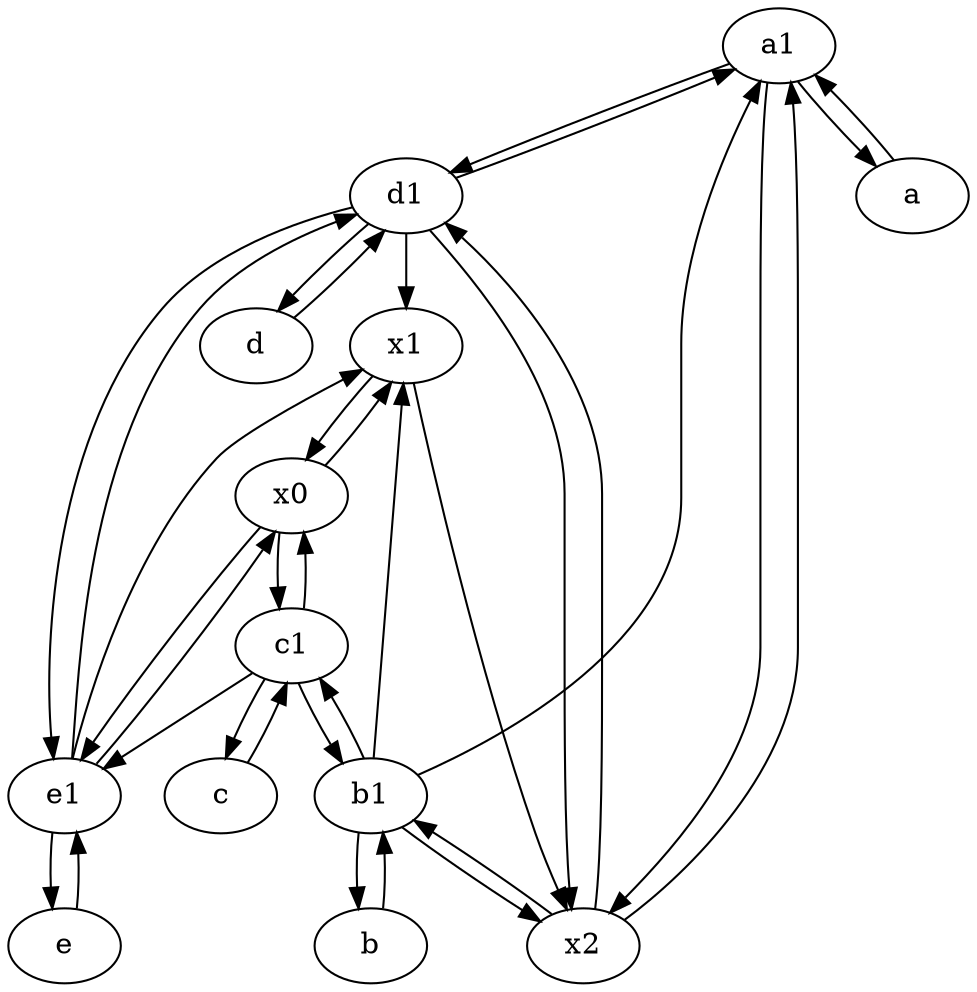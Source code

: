 digraph  {
	a1 [pos="40,15!"];
	d1 [pos="25,30!"];
	c1 [pos="30,15!"];
	b1 [pos="45,20!"];
	c [pos="20,10!"];
	b [pos="50,20!"];
	d [pos="20,30!"];
	e [pos="30,50!"];
	e1 [pos="25,45!"];
	x0;
	a [pos="40,10!"];
	x2;
	x1;
	b1 -> a1;
	c1 -> b1;
	e1 -> x1;
	b1 -> x1;
	e1 -> x0;
	x2 -> a1;
	x0 -> x1;
	c1 -> e1;
	x1 -> x2;
	b1 -> x2;
	b1 -> c1;
	e1 -> e;
	d1 -> d;
	e1 -> d1;
	c1 -> x0;
	b1 -> b;
	x1 -> x0;
	d1 -> a1;
	c -> c1;
	x2 -> b1;
	b -> b1;
	d1 -> x2;
	a1 -> d1;
	d -> d1;
	d1 -> x1;
	x0 -> e1;
	a1 -> a;
	e -> e1;
	c1 -> c;
	a1 -> x2;
	x2 -> d1;
	d1 -> e1;
	a -> a1;
	x0 -> c1;

	}